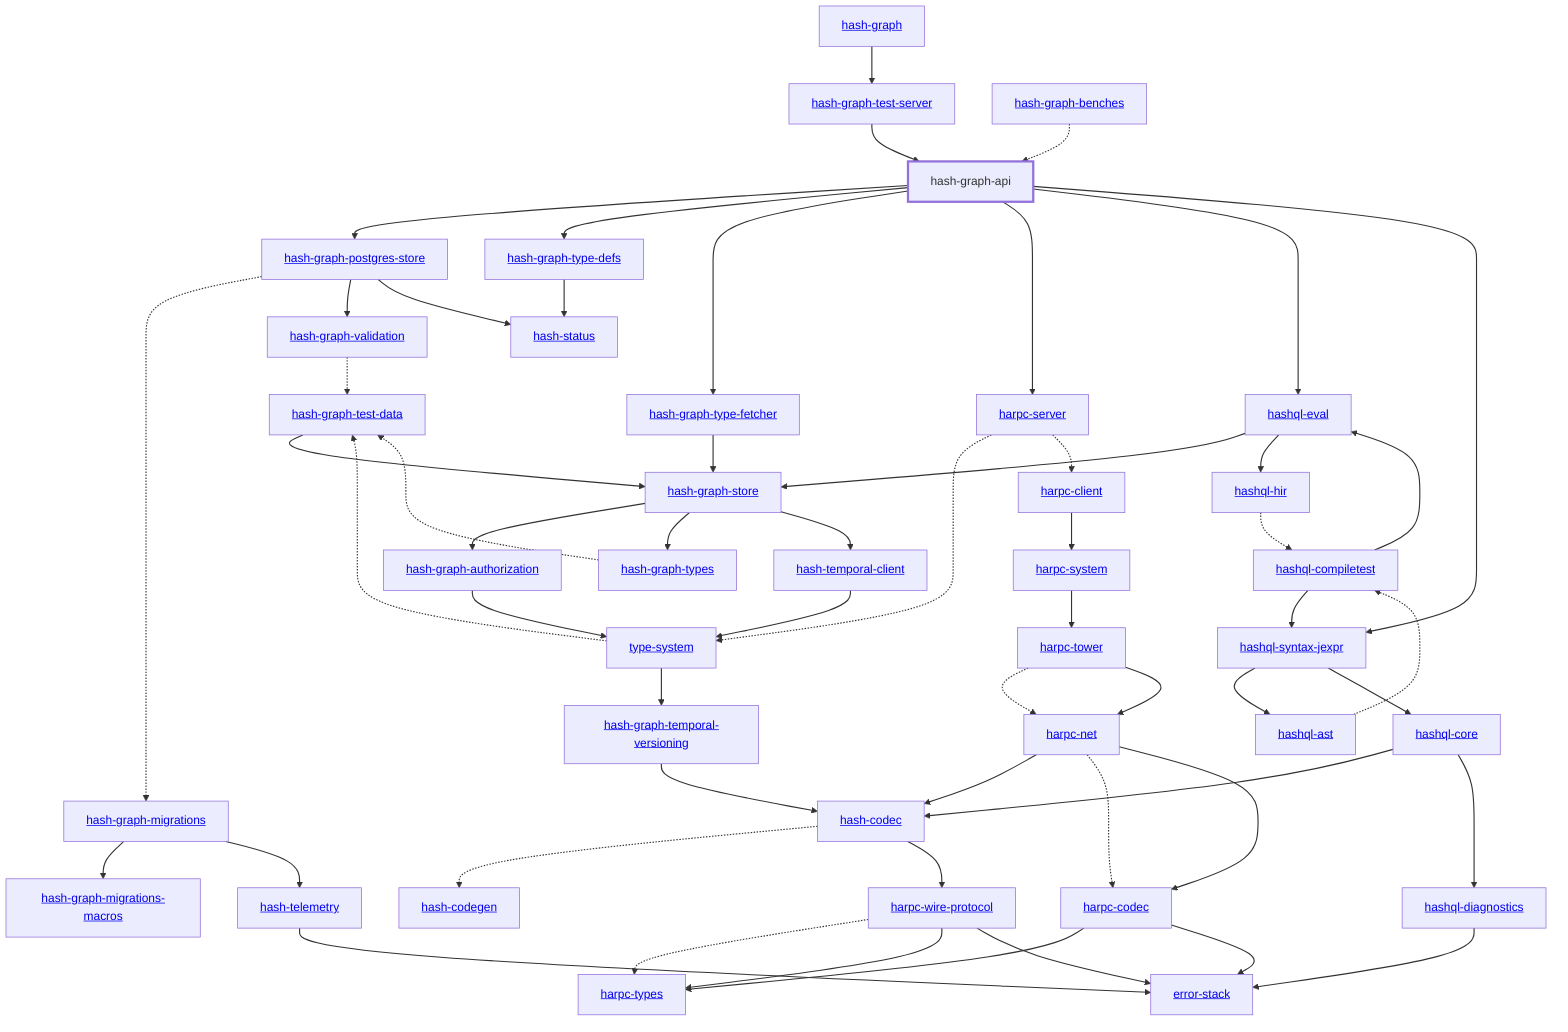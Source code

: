 graph TD
    linkStyle default stroke-width:1.5px
    classDef default stroke-width:1px
    classDef root stroke-width:3px
    classDef dev stroke-width:1px
    classDef build stroke-width:1px
    %% Legend
    %% --> : Normal dependency
    %% -.-> : Dev dependency
    %% ---> : Build dependency
    0[<a href="../hash_graph/index.html">hash-graph</a>]
    1[<a href="../type_system/index.html">type-system</a>]
    2[<a href="../hash_codec/index.html">hash-codec</a>]
    3[<a href="../hash_codegen/index.html">hash-codegen</a>]
    4[hash-graph-api]
    class 4 root
    5[<a href="../hash_graph_authorization/index.html">hash-graph-authorization</a>]
    6[<a href="../hash_graph_migrations/index.html">hash-graph-migrations</a>]
    7[<a href="../hash_graph_migrations_macros/index.html">hash-graph-migrations-macros</a>]
    8[<a href="../hash_graph_postgres_store/index.html">hash-graph-postgres-store</a>]
    9[<a href="../hash_graph_store/index.html">hash-graph-store</a>]
    10[<a href="../hash_graph_temporal_versioning/index.html">hash-graph-temporal-versioning</a>]
    11[<a href="../hash_graph_test_server/index.html">hash-graph-test-server</a>]
    12[<a href="../hash_graph_type_defs/index.html">hash-graph-type-defs</a>]
    13[<a href="../hash_graph_type_fetcher/index.html">hash-graph-type-fetcher</a>]
    14[<a href="../hash_graph_types/index.html">hash-graph-types</a>]
    15[<a href="../hash_graph_validation/index.html">hash-graph-validation</a>]
    16[<a href="../harpc_client/index.html">harpc-client</a>]
    17[<a href="../harpc_codec/index.html">harpc-codec</a>]
    18[<a href="../harpc_net/index.html">harpc-net</a>]
    19[<a href="../harpc_server/index.html">harpc-server</a>]
    20[<a href="../harpc_system/index.html">harpc-system</a>]
    21[<a href="../harpc_tower/index.html">harpc-tower</a>]
    22[<a href="../harpc_types/index.html">harpc-types</a>]
    23[<a href="../harpc_wire_protocol/index.html">harpc-wire-protocol</a>]
    24[<a href="../hashql_ast/index.html">hashql-ast</a>]
    25[<a href="../hashql_compiletest/index.html">hashql-compiletest</a>]
    26[<a href="../hashql_core/index.html">hashql-core</a>]
    27[<a href="../hashql_diagnostics/index.html">hashql-diagnostics</a>]
    28[<a href="../hashql_eval/index.html">hashql-eval</a>]
    29[<a href="../hashql_hir/index.html">hashql-hir</a>]
    30[<a href="../hashql_syntax_jexpr/index.html">hashql-syntax-jexpr</a>]
    31[<a href="../hash_status/index.html">hash-status</a>]
    32[<a href="../hash_telemetry/index.html">hash-telemetry</a>]
    33[<a href="../hash_temporal_client/index.html">hash-temporal-client</a>]
    34[<a href="../error_stack/index.html">error-stack</a>]
    35[<a href="../hash_graph_benches/index.html">hash-graph-benches</a>]
    36[<a href="../hash_graph_test_data/index.html">hash-graph-test-data</a>]
    0 --> 11
    1 --> 10
    1 -.-> 36
    2 -.-> 3
    2 --> 23
    4 --> 8
    4 --> 12
    4 --> 13
    4 --> 19
    4 --> 28
    4 --> 30
    5 --> 1
    6 --> 7
    6 --> 32
    8 -.-> 6
    8 --> 15
    8 --> 31
    9 --> 5
    9 --> 14
    9 --> 33
    10 --> 2
    11 --> 4
    12 --> 31
    13 --> 9
    14 -.-> 36
    15 -.-> 36
    16 --> 20
    17 --> 22
    17 --> 34
    18 --> 2
    18 -.-> 17
    18 --> 17
    19 -.-> 1
    19 -.-> 16
    20 --> 21
    21 -.-> 18
    21 --> 18
    23 -.-> 22
    23 --> 22
    23 --> 34
    24 -.-> 25
    25 --> 28
    25 --> 30
    26 --> 2
    26 --> 27
    27 --> 34
    28 --> 9
    28 --> 29
    29 -.-> 25
    30 --> 24
    30 --> 26
    32 --> 34
    33 --> 1
    35 -.-> 4
    36 --> 9